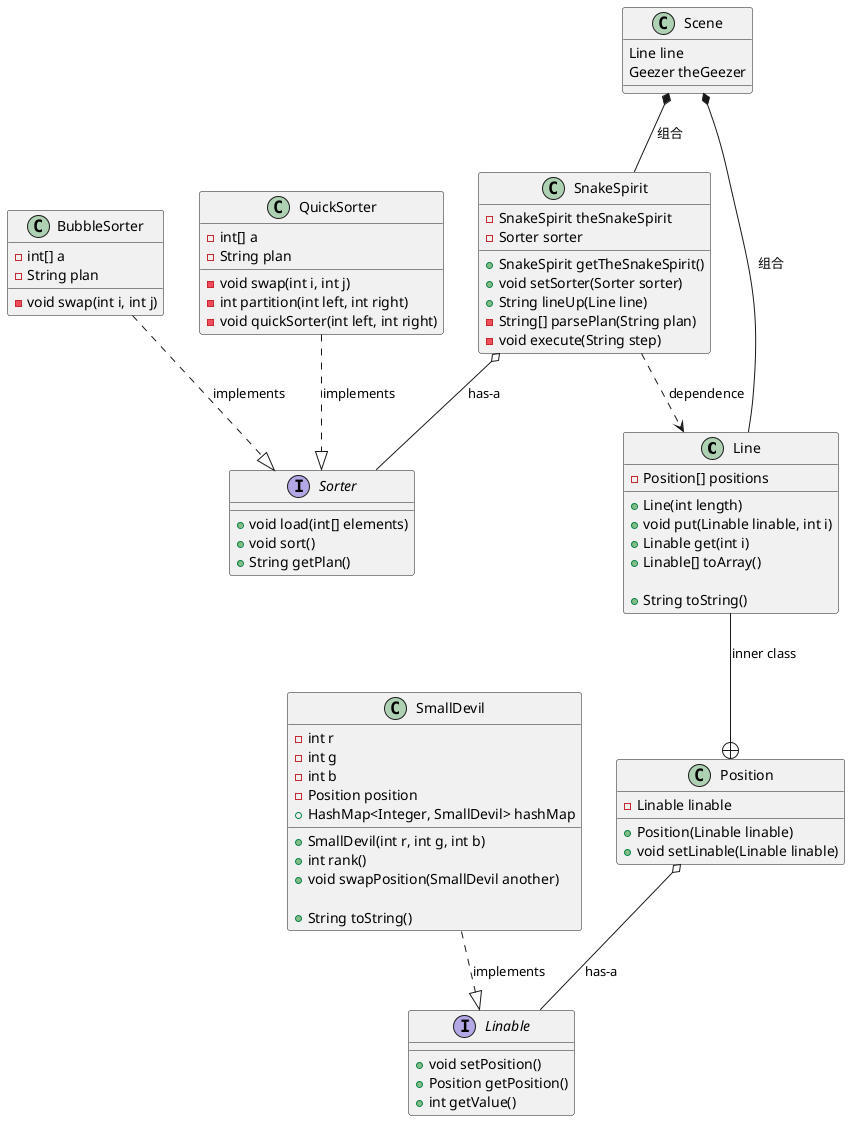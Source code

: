 @startuml
class Line{

    -Position[] positions

    +Line(int length)
    +void put(Linable linable, int i)
    +Linable get(int i)
    +Linable[] toArray()

    +String toString()
}

Class Position{

    -Linable linable

    +Position(Linable linable)
    +void setLinable(Linable linable)
}

Interface Linable{
    
    +void setPosition()
    +Position getPosition()
    +int getValue()
}

Interface Sorter{
    
    +void load(int[] elements)
    +void sort()
    +String getPlan()
}
Class SmallDevil{

    -int r
    -int g
    -int b
    -Position position
    +HashMap<Integer, SmallDevil> hashMap

    +SmallDevil(int r, int g, int b)
    +int rank()
    +void swapPosition(SmallDevil another)

    +String toString()
}

Class BubbleSorter{

    -int[] a
    -String plan

    -void swap(int i, int j)
}

Class QuickSorter{
    -int[] a
    -String plan
    
    -void swap(int i, int j)
    -int partition(int left, int right)
    -void quickSorter(int left, int right)
}
 
Class SnakeSpirit{

    -SnakeSpirit theSnakeSpirit
    -Sorter sorter
    
    +SnakeSpirit getTheSnakeSpirit()
    +void setSorter(Sorter sorter)
    +String lineUp(Line line)
    -String[] parsePlan(String plan)
    -void execute(String step)
}

Class Scene{
    Line line
    Geezer theGeezer
}

Scene *-- Line : 组合
Scene *-- SnakeSpirit : 组合
SnakeSpirit ..> Line : dependence
Line --+ Position: inner class
SmallDevil ..|> Linable : implements
BubbleSorter ..|> Sorter : implements
QuickSorter ..|> Sorter : implements
Position o-- Linable : has-a
SnakeSpirit o-- Sorter : has-a
@enduml
